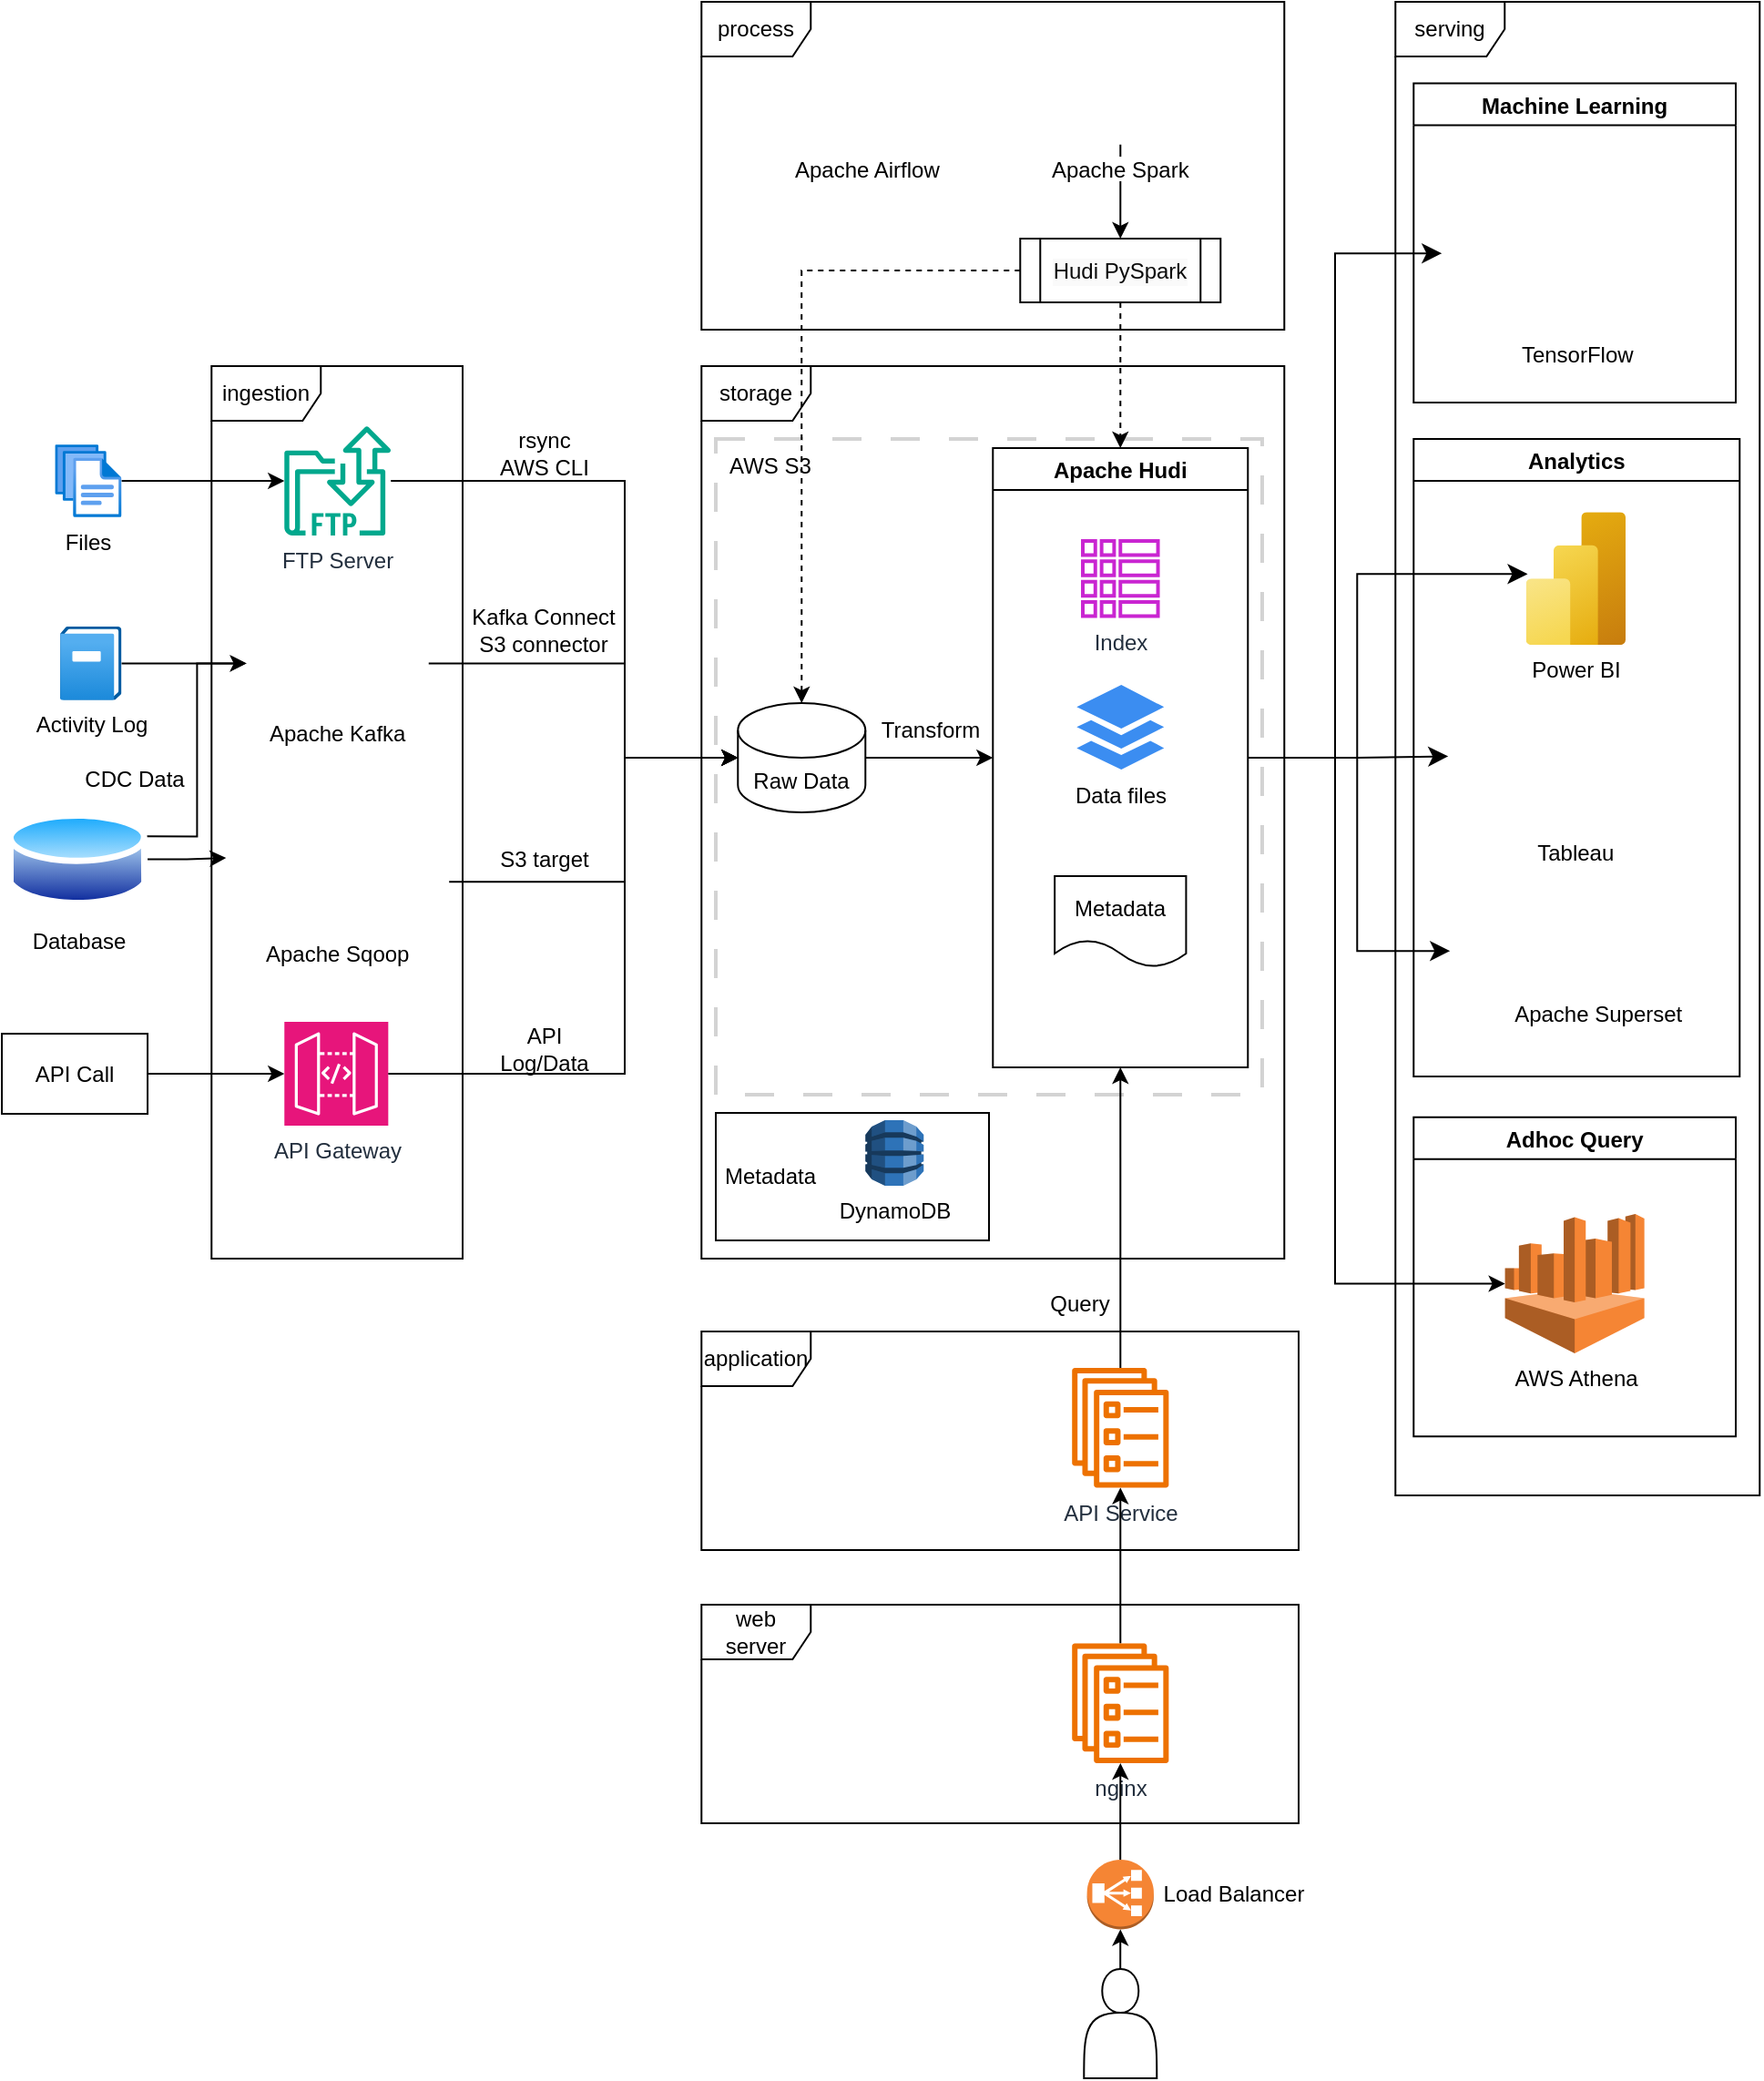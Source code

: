 <mxfile version="24.5.2" type="browser">
  <diagram name="Page-1" id="XugrxSnVwD3PYplyjFYF">
    <mxGraphModel dx="1269" dy="831" grid="1" gridSize="10" guides="1" tooltips="1" connect="1" arrows="1" fold="1" page="1" pageScale="1" pageWidth="1654" pageHeight="1169" math="0" shadow="0">
      <root>
        <mxCell id="0" />
        <mxCell id="1" parent="0" />
        <mxCell id="MCUu8Qmk2MvZh9hCwf4a-47" value="" style="rounded=0;whiteSpace=wrap;html=1;fillColor=none;strokeColor=#d3d3d3;strokeWidth=2;align=left;dashed=1;dashPattern=8 8;" vertex="1" parent="1">
          <mxGeometry x="420" y="250" width="300" height="360" as="geometry" />
        </mxCell>
        <mxCell id="SaoGGF3JRgy1pyxxIne--4" style="edgeStyle=orthogonalEdgeStyle;rounded=0;orthogonalLoop=1;jettySize=auto;html=1;" parent="1" source="SaoGGF3JRgy1pyxxIne--1" target="SaoGGF3JRgy1pyxxIne--3" edge="1">
          <mxGeometry relative="1" as="geometry" />
        </mxCell>
        <mxCell id="SaoGGF3JRgy1pyxxIne--1" value="Files" style="image;aspect=fixed;html=1;points=[];align=center;fontSize=12;image=img/lib/azure2/general/Files.svg;" parent="1" vertex="1">
          <mxGeometry x="57.18" y="253" width="36.57" height="40" as="geometry" />
        </mxCell>
        <mxCell id="SaoGGF3JRgy1pyxxIne--2" value="ingestion" style="shape=umlFrame;whiteSpace=wrap;html=1;pointerEvents=0;" parent="1" vertex="1">
          <mxGeometry x="143.14" y="210" width="137.86" height="490" as="geometry" />
        </mxCell>
        <mxCell id="SaoGGF3JRgy1pyxxIne--3" value="FTP Server" style="sketch=0;outlineConnect=0;fontColor=#232F3E;gradientColor=none;fillColor=#01A88D;strokeColor=none;dashed=0;verticalLabelPosition=bottom;verticalAlign=top;align=center;html=1;fontSize=12;fontStyle=0;aspect=fixed;shape=mxgraph.aws4.transfer_for_ftp_resource;" parent="1" vertex="1">
          <mxGeometry x="183.14" y="243" width="58.46" height="60" as="geometry" />
        </mxCell>
        <mxCell id="SaoGGF3JRgy1pyxxIne--8" style="edgeStyle=orthogonalEdgeStyle;rounded=0;orthogonalLoop=1;jettySize=auto;html=1;entryX=0;entryY=0.5;entryDx=0;entryDy=0;" parent="1" source="SaoGGF3JRgy1pyxxIne--5" target="SaoGGF3JRgy1pyxxIne--7" edge="1">
          <mxGeometry relative="1" as="geometry" />
        </mxCell>
        <mxCell id="SaoGGF3JRgy1pyxxIne--5" value="Activity Log" style="image;aspect=fixed;html=1;points=[];align=center;fontSize=12;image=img/lib/azure2/management_governance/Activity_Log.svg;" parent="1" vertex="1">
          <mxGeometry x="60.0" y="353.04" width="33.75" height="40.38" as="geometry" />
        </mxCell>
        <mxCell id="SaoGGF3JRgy1pyxxIne--7" value="Apache Kafka" style="shape=image;verticalLabelPosition=bottom;labelBackgroundColor=default;verticalAlign=top;aspect=fixed;imageAspect=0;image=https://codefactorygroup.com/case-studies/wp-content/uploads/2021/05/apache-kafka-1110x550.png;" parent="1" vertex="1">
          <mxGeometry x="162.37" y="348.45" width="100" height="49.55" as="geometry" />
        </mxCell>
        <mxCell id="SaoGGF3JRgy1pyxxIne--11" style="edgeStyle=orthogonalEdgeStyle;rounded=0;orthogonalLoop=1;jettySize=auto;html=1;entryX=0;entryY=0.25;entryDx=0;entryDy=0;" parent="1" source="MCUu8Qmk2MvZh9hCwf4a-64" target="MCUu8Qmk2MvZh9hCwf4a-63" edge="1">
          <mxGeometry relative="1" as="geometry">
            <mxPoint x="108.38" y="487" as="sourcePoint" />
            <mxPoint x="183.14" y="487" as="targetPoint" />
          </mxGeometry>
        </mxCell>
        <mxCell id="SaoGGF3JRgy1pyxxIne--12" value="storage" style="shape=umlFrame;whiteSpace=wrap;html=1;pointerEvents=0;" parent="1" vertex="1">
          <mxGeometry x="412.14" y="210" width="320" height="490" as="geometry" />
        </mxCell>
        <mxCell id="SaoGGF3JRgy1pyxxIne--23" style="edgeStyle=orthogonalEdgeStyle;rounded=0;orthogonalLoop=1;jettySize=auto;html=1;entryX=0;entryY=0.5;entryDx=0;entryDy=0;" parent="1" source="SaoGGF3JRgy1pyxxIne--13" edge="1" target="SaoGGF3JRgy1pyxxIne--19">
          <mxGeometry relative="1" as="geometry">
            <mxPoint x="552.14" y="425" as="targetPoint" />
          </mxGeometry>
        </mxCell>
        <mxCell id="SaoGGF3JRgy1pyxxIne--13" value="Raw Data" style="shape=cylinder3;whiteSpace=wrap;html=1;boundedLbl=1;backgroundOutline=1;size=15;" parent="1" vertex="1">
          <mxGeometry x="432.14" y="395" width="70" height="60" as="geometry" />
        </mxCell>
        <mxCell id="SaoGGF3JRgy1pyxxIne--18" style="edgeStyle=orthogonalEdgeStyle;rounded=0;orthogonalLoop=1;jettySize=auto;html=1;entryX=0;entryY=0.5;entryDx=0;entryDy=0;entryPerimeter=0;" parent="1" source="SaoGGF3JRgy1pyxxIne--7" target="SaoGGF3JRgy1pyxxIne--13" edge="1">
          <mxGeometry relative="1" as="geometry">
            <Array as="points">
              <mxPoint x="370" y="373" />
              <mxPoint x="370" y="425" />
            </Array>
          </mxGeometry>
        </mxCell>
        <mxCell id="SaoGGF3JRgy1pyxxIne--19" value="Apache Hudi" style="swimlane;" parent="1" vertex="1">
          <mxGeometry x="572.14" y="255" width="140" height="340" as="geometry" />
        </mxCell>
        <mxCell id="SaoGGF3JRgy1pyxxIne--20" value="Data files" style="sketch=0;html=1;aspect=fixed;strokeColor=none;shadow=0;fillColor=#3B8DF1;verticalAlign=top;labelPosition=center;verticalLabelPosition=bottom;shape=mxgraph.gcp2.files" parent="SaoGGF3JRgy1pyxxIne--19" vertex="1">
          <mxGeometry x="46.01" y="130" width="47.97" height="46.53" as="geometry" />
        </mxCell>
        <mxCell id="SaoGGF3JRgy1pyxxIne--21" value="Index" style="sketch=0;outlineConnect=0;fontColor=#232F3E;gradientColor=none;fillColor=#C925D1;strokeColor=none;dashed=0;verticalLabelPosition=bottom;verticalAlign=top;align=center;html=1;fontSize=12;fontStyle=0;aspect=fixed;pointerEvents=1;shape=mxgraph.aws4.global_secondary_index;" parent="SaoGGF3JRgy1pyxxIne--19" vertex="1">
          <mxGeometry x="48.37" y="50" width="43.25" height="43.25" as="geometry" />
        </mxCell>
        <mxCell id="SaoGGF3JRgy1pyxxIne--24" value="process" style="shape=umlFrame;whiteSpace=wrap;html=1;pointerEvents=0;" parent="1" vertex="1">
          <mxGeometry x="412.14" y="10" width="320" height="180" as="geometry" />
        </mxCell>
        <mxCell id="MCUu8Qmk2MvZh9hCwf4a-35" style="edgeStyle=orthogonalEdgeStyle;rounded=0;orthogonalLoop=1;jettySize=auto;html=1;entryX=0.5;entryY=0;entryDx=0;entryDy=0;" edge="1" parent="1" source="SaoGGF3JRgy1pyxxIne--26" target="SaoGGF3JRgy1pyxxIne--29">
          <mxGeometry relative="1" as="geometry" />
        </mxCell>
        <mxCell id="SaoGGF3JRgy1pyxxIne--26" value="Apache Spark" style="shape=image;verticalLabelPosition=bottom;labelBackgroundColor=default;verticalAlign=top;aspect=fixed;imageAspect=0;image=https://seeklogo.com/images/S/spark-logo-4E6482B444-seeklogo.com.png;" parent="1" vertex="1">
          <mxGeometry x="598.27" y="43.03" width="87.73" height="45.34" as="geometry" />
        </mxCell>
        <mxCell id="SaoGGF3JRgy1pyxxIne--34" value="" style="edgeStyle=orthogonalEdgeStyle;rounded=0;orthogonalLoop=1;jettySize=auto;html=1;entryX=0.5;entryY=0;entryDx=0;entryDy=0;dashed=1;" parent="1" source="SaoGGF3JRgy1pyxxIne--29" target="SaoGGF3JRgy1pyxxIne--19" edge="1">
          <mxGeometry relative="1" as="geometry" />
        </mxCell>
        <mxCell id="SaoGGF3JRgy1pyxxIne--29" value="&lt;h2 style=&quot;border-width: 0px; border-style: solid; box-sizing: border-box; border-color: var(--chakra-colors-gray-200); overflow-wrap: break-word; outline-color: var(--chakra-colors-blue-500); margin-top: var(--chakra-space-10); margin-right: 0px; margin-bottom: var(--chakra-space-2); margin-left: 0px; font-size: var(--chakra-fontSizes-2xl); font-weight: 400; font-family: var(--chakra-fonts-heading); line-height: var(--chakra-lineHeights-tallest); color: rgb(11, 11, 11); text-align: start; background-color: rgb(250, 250, 250);&quot; class=&quot;chakra-heading css-fz7yxd&quot;&gt;Hudi PySpark&lt;/h2&gt;" style="shape=process;whiteSpace=wrap;html=1;backgroundOutline=1;" parent="1" vertex="1">
          <mxGeometry x="587.14" y="140" width="110" height="35" as="geometry" />
        </mxCell>
        <mxCell id="SaoGGF3JRgy1pyxxIne--35" style="edgeStyle=orthogonalEdgeStyle;rounded=0;orthogonalLoop=1;jettySize=auto;html=1;entryX=0.5;entryY=0;entryDx=0;entryDy=0;entryPerimeter=0;dashed=1;" parent="1" source="SaoGGF3JRgy1pyxxIne--29" target="SaoGGF3JRgy1pyxxIne--13" edge="1">
          <mxGeometry relative="1" as="geometry" />
        </mxCell>
        <mxCell id="MCUu8Qmk2MvZh9hCwf4a-36" style="edgeStyle=orthogonalEdgeStyle;rounded=0;orthogonalLoop=1;jettySize=auto;html=1;entryX=0.5;entryY=1;entryDx=0;entryDy=0;" edge="1" parent="1" source="MCUu8Qmk2MvZh9hCwf4a-11" target="SaoGGF3JRgy1pyxxIne--19">
          <mxGeometry relative="1" as="geometry" />
        </mxCell>
        <mxCell id="MCUu8Qmk2MvZh9hCwf4a-11" value="API Service" style="sketch=0;outlineConnect=0;fontColor=#232F3E;gradientColor=none;fillColor=#ED7100;strokeColor=none;dashed=0;verticalLabelPosition=bottom;verticalAlign=top;align=center;html=1;fontSize=12;fontStyle=0;aspect=fixed;pointerEvents=1;shape=mxgraph.aws4.ecs_service;" vertex="1" parent="1">
          <mxGeometry x="615.42" y="760" width="53.44" height="65.77" as="geometry" />
        </mxCell>
        <mxCell id="MCUu8Qmk2MvZh9hCwf4a-19" value="application" style="shape=umlFrame;whiteSpace=wrap;html=1;pointerEvents=0;" vertex="1" parent="1">
          <mxGeometry x="412.14" y="740" width="327.86" height="120" as="geometry" />
        </mxCell>
        <mxCell id="MCUu8Qmk2MvZh9hCwf4a-25" value="" style="edgeStyle=elbowEdgeStyle;elbow=horizontal;endArrow=classic;html=1;curved=0;rounded=0;endSize=8;startSize=8;exitX=1;exitY=0.5;exitDx=0;exitDy=0;entryX=0;entryY=0.5;entryDx=0;entryDy=0;" edge="1" parent="1" source="SaoGGF3JRgy1pyxxIne--19" target="MCUu8Qmk2MvZh9hCwf4a-2">
          <mxGeometry width="50" height="50" relative="1" as="geometry">
            <mxPoint x="722.14" y="435" as="sourcePoint" />
            <mxPoint x="870.14" y="752" as="targetPoint" />
            <Array as="points">
              <mxPoint x="772.14" y="590" />
            </Array>
          </mxGeometry>
        </mxCell>
        <mxCell id="MCUu8Qmk2MvZh9hCwf4a-26" value="" style="edgeStyle=elbowEdgeStyle;elbow=horizontal;endArrow=classic;html=1;curved=0;rounded=0;endSize=8;startSize=8;exitX=1;exitY=0.5;exitDx=0;exitDy=0;entryX=0.018;entryY=0.466;entryDx=0;entryDy=0;entryPerimeter=0;" edge="1" parent="1" source="SaoGGF3JRgy1pyxxIne--19" target="MCUu8Qmk2MvZh9hCwf4a-1">
          <mxGeometry width="50" height="50" relative="1" as="geometry">
            <mxPoint x="722.14" y="435" as="sourcePoint" />
            <mxPoint x="870.14" y="752" as="targetPoint" />
            <Array as="points">
              <mxPoint x="772.14" y="370" />
            </Array>
          </mxGeometry>
        </mxCell>
        <mxCell id="MCUu8Qmk2MvZh9hCwf4a-27" value="" style="shape=image;verticalLabelPosition=bottom;labelBackgroundColor=default;verticalAlign=top;aspect=fixed;imageAspect=0;image=https://1000logos.net/wp-content/uploads/2022/07/Kubernetes-Logo.png;" vertex="1" parent="1">
          <mxGeometry x="448.14" y="770.0" width="120" height="67.5" as="geometry" />
        </mxCell>
        <mxCell id="MCUu8Qmk2MvZh9hCwf4a-29" value="Query" style="text;html=1;align=center;verticalAlign=middle;whiteSpace=wrap;rounded=0;" vertex="1" parent="1">
          <mxGeometry x="590" y="710" width="60" height="30" as="geometry" />
        </mxCell>
        <mxCell id="MCUu8Qmk2MvZh9hCwf4a-30" value="Transform" style="text;html=1;align=center;verticalAlign=middle;whiteSpace=wrap;rounded=0;" vertex="1" parent="1">
          <mxGeometry x="508.14" y="395" width="60" height="30" as="geometry" />
        </mxCell>
        <mxCell id="MCUu8Qmk2MvZh9hCwf4a-32" value="Apache Airflow" style="shape=image;verticalLabelPosition=bottom;labelBackgroundColor=default;verticalAlign=top;aspect=fixed;imageAspect=0;image=https://upload.wikimedia.org/wikipedia/commons/thumb/d/de/AirflowLogo.png/1200px-AirflowLogo.png;" vertex="1" parent="1">
          <mxGeometry x="455.2" y="51.25" width="96" height="37.12" as="geometry" />
        </mxCell>
        <mxCell id="MCUu8Qmk2MvZh9hCwf4a-7" value="Apache Superset" style="shape=image;verticalLabelPosition=bottom;labelBackgroundColor=default;verticalAlign=top;aspect=fixed;imageAspect=0;image=https://upload.wikimedia.org/wikipedia/commons/thumb/0/0e/Superset_logo.svg/2560px-Superset_logo.svg.png;" vertex="1" parent="1">
          <mxGeometry x="823.14" y="510" width="162.92" height="42.22" as="geometry" />
        </mxCell>
        <mxCell id="MCUu8Qmk2MvZh9hCwf4a-24" value="" style="edgeStyle=elbowEdgeStyle;elbow=horizontal;endArrow=classic;html=1;curved=0;rounded=0;endSize=8;startSize=8;exitX=1;exitY=0.5;exitDx=0;exitDy=0;" edge="1" parent="1" source="SaoGGF3JRgy1pyxxIne--19" target="MCUu8Qmk2MvZh9hCwf4a-7">
          <mxGeometry width="50" height="50" relative="1" as="geometry">
            <mxPoint x="742.14" y="435" as="sourcePoint" />
            <mxPoint x="890.14" y="752" as="targetPoint" />
            <Array as="points">
              <mxPoint x="772.14" y="470" />
            </Array>
          </mxGeometry>
        </mxCell>
        <mxCell id="SaoGGF3JRgy1pyxxIne--33" value="serving" style="shape=umlFrame;whiteSpace=wrap;html=1;pointerEvents=0;" parent="1" vertex="1">
          <mxGeometry x="793.14" y="10" width="200" height="820" as="geometry" />
        </mxCell>
        <mxCell id="MCUu8Qmk2MvZh9hCwf4a-12" value="Analytics" style="swimlane;" vertex="1" parent="1">
          <mxGeometry x="803.14" y="250" width="179" height="350" as="geometry" />
        </mxCell>
        <mxCell id="MCUu8Qmk2MvZh9hCwf4a-2" value="Tableau" style="shape=image;verticalLabelPosition=bottom;labelBackgroundColor=default;verticalAlign=top;aspect=fixed;imageAspect=0;image=https://1000logos.net/wp-content/uploads/2022/03/Tableau-Logo.png;" vertex="1" parent="MCUu8Qmk2MvZh9hCwf4a-12">
          <mxGeometry x="19" y="134.85" width="140" height="78.75" as="geometry" />
        </mxCell>
        <mxCell id="MCUu8Qmk2MvZh9hCwf4a-1" value="Power BI" style="image;aspect=fixed;html=1;points=[];align=center;fontSize=12;image=img/lib/azure2/analytics/Power_BI_Embedded.svg;" vertex="1" parent="MCUu8Qmk2MvZh9hCwf4a-12">
          <mxGeometry x="61.63" y="40.13" width="54.75" height="73" as="geometry" />
        </mxCell>
        <mxCell id="MCUu8Qmk2MvZh9hCwf4a-37" value="web server" style="shape=umlFrame;whiteSpace=wrap;html=1;pointerEvents=0;" vertex="1" parent="1">
          <mxGeometry x="412.14" y="890" width="327.86" height="120" as="geometry" />
        </mxCell>
        <mxCell id="MCUu8Qmk2MvZh9hCwf4a-40" style="edgeStyle=orthogonalEdgeStyle;rounded=0;orthogonalLoop=1;jettySize=auto;html=1;" edge="1" parent="1" source="MCUu8Qmk2MvZh9hCwf4a-38" target="MCUu8Qmk2MvZh9hCwf4a-11">
          <mxGeometry relative="1" as="geometry" />
        </mxCell>
        <mxCell id="MCUu8Qmk2MvZh9hCwf4a-38" value="nginx" style="sketch=0;outlineConnect=0;fontColor=#232F3E;gradientColor=none;fillColor=#ED7100;strokeColor=none;dashed=0;verticalLabelPosition=bottom;verticalAlign=top;align=center;html=1;fontSize=12;fontStyle=0;aspect=fixed;pointerEvents=1;shape=mxgraph.aws4.ecs_service;" vertex="1" parent="1">
          <mxGeometry x="615.42" y="911.25" width="53.44" height="65.77" as="geometry" />
        </mxCell>
        <mxCell id="MCUu8Qmk2MvZh9hCwf4a-39" value="" style="shape=image;verticalLabelPosition=bottom;labelBackgroundColor=default;verticalAlign=top;aspect=fixed;imageAspect=0;image=https://1000logos.net/wp-content/uploads/2022/07/Kubernetes-Logo.png;" vertex="1" parent="1">
          <mxGeometry x="448.14" y="921.25" width="120" height="67.5" as="geometry" />
        </mxCell>
        <mxCell id="MCUu8Qmk2MvZh9hCwf4a-44" style="edgeStyle=orthogonalEdgeStyle;rounded=0;orthogonalLoop=1;jettySize=auto;html=1;" edge="1" parent="1" source="MCUu8Qmk2MvZh9hCwf4a-41" target="MCUu8Qmk2MvZh9hCwf4a-38">
          <mxGeometry relative="1" as="geometry" />
        </mxCell>
        <mxCell id="MCUu8Qmk2MvZh9hCwf4a-41" value="" style="outlineConnect=0;dashed=0;verticalLabelPosition=bottom;verticalAlign=top;align=center;html=1;shape=mxgraph.aws3.classic_load_balancer;fillColor=#F58534;gradientColor=none;" vertex="1" parent="1">
          <mxGeometry x="623.82" y="1030.0" width="36.64" height="38.23" as="geometry" />
        </mxCell>
        <mxCell id="MCUu8Qmk2MvZh9hCwf4a-42" value="" style="shape=actor;whiteSpace=wrap;html=1;" vertex="1" parent="1">
          <mxGeometry x="622.14" y="1090" width="40" height="60" as="geometry" />
        </mxCell>
        <mxCell id="MCUu8Qmk2MvZh9hCwf4a-43" style="edgeStyle=orthogonalEdgeStyle;rounded=0;orthogonalLoop=1;jettySize=auto;html=1;entryX=0.5;entryY=1;entryDx=0;entryDy=0;entryPerimeter=0;" edge="1" parent="1" source="MCUu8Qmk2MvZh9hCwf4a-42" target="MCUu8Qmk2MvZh9hCwf4a-41">
          <mxGeometry relative="1" as="geometry" />
        </mxCell>
        <mxCell id="MCUu8Qmk2MvZh9hCwf4a-48" value="AWS S3" style="text;html=1;align=center;verticalAlign=middle;whiteSpace=wrap;rounded=0;" vertex="1" parent="1">
          <mxGeometry x="420" y="250" width="60" height="30" as="geometry" />
        </mxCell>
        <mxCell id="MCUu8Qmk2MvZh9hCwf4a-49" value="Metadata" style="shape=document;whiteSpace=wrap;html=1;boundedLbl=1;dashed=0;flipH=1;" vertex="1" parent="1">
          <mxGeometry x="606.07" y="490" width="72.14" height="50" as="geometry" />
        </mxCell>
        <mxCell id="MCUu8Qmk2MvZh9hCwf4a-50" value="Load Balancer" style="text;html=1;align=center;verticalAlign=middle;whiteSpace=wrap;rounded=0;" vertex="1" parent="1">
          <mxGeometry x="662.14" y="1034.11" width="84.58" height="30" as="geometry" />
        </mxCell>
        <mxCell id="MCUu8Qmk2MvZh9hCwf4a-53" value="" style="shape=image;verticalLabelPosition=bottom;labelBackgroundColor=default;verticalAlign=top;aspect=fixed;imageAspect=0;image=https://blog.uber-cdn.com/cdn-cgi/image/width=2160,quality=80,onerror=redirect,format=auto/wp-content/uploads/2019/04/Facebook-1.png;" vertex="1" parent="1">
          <mxGeometry x="600" y="550" width="86" height="45.14" as="geometry" />
        </mxCell>
        <mxCell id="MCUu8Qmk2MvZh9hCwf4a-54" value="Machine Learning" style="swimlane;" vertex="1" parent="1">
          <mxGeometry x="803.14" y="54.81" width="176.86" height="175.19" as="geometry" />
        </mxCell>
        <mxCell id="MCUu8Qmk2MvZh9hCwf4a-56" value="TensorFlow" style="shape=image;verticalLabelPosition=bottom;labelBackgroundColor=default;verticalAlign=top;aspect=fixed;imageAspect=0;image=https://www.tensorflow.org/static/images/tf_logo_social.png;" vertex="1" parent="MCUu8Qmk2MvZh9hCwf4a-54">
          <mxGeometry x="15.5" y="51.38" width="149" height="83.81" as="geometry" />
        </mxCell>
        <mxCell id="MCUu8Qmk2MvZh9hCwf4a-58" value="" style="edgeStyle=elbowEdgeStyle;elbow=horizontal;endArrow=classic;html=1;curved=0;rounded=0;endSize=8;startSize=8;entryX=0;entryY=0.5;entryDx=0;entryDy=0;exitX=1;exitY=0.5;exitDx=0;exitDy=0;" edge="1" parent="1" source="SaoGGF3JRgy1pyxxIne--19" target="MCUu8Qmk2MvZh9hCwf4a-56">
          <mxGeometry width="50" height="50" relative="1" as="geometry">
            <mxPoint x="722" y="435" as="sourcePoint" />
            <mxPoint x="864" y="321" as="targetPoint" />
            <Array as="points">
              <mxPoint x="760" y="290" />
            </Array>
          </mxGeometry>
        </mxCell>
        <mxCell id="MCUu8Qmk2MvZh9hCwf4a-63" value="Apache Sqoop" style="shape=image;verticalLabelPosition=bottom;labelBackgroundColor=default;verticalAlign=top;aspect=fixed;imageAspect=0;image=https://miro.medium.com/v2/resize:fit:1206/1*G86aStrodpGOsxauvcqP5w.png;" vertex="1" parent="1">
          <mxGeometry x="151.15" y="467" width="122.44" height="52.19" as="geometry" />
        </mxCell>
        <mxCell id="MCUu8Qmk2MvZh9hCwf4a-72" style="edgeStyle=orthogonalEdgeStyle;rounded=0;orthogonalLoop=1;jettySize=auto;html=1;entryX=0;entryY=0.5;entryDx=0;entryDy=0;exitX=1;exitY=0.25;exitDx=0;exitDy=0;" edge="1" parent="1" source="MCUu8Qmk2MvZh9hCwf4a-64" target="SaoGGF3JRgy1pyxxIne--7">
          <mxGeometry relative="1" as="geometry" />
        </mxCell>
        <mxCell id="MCUu8Qmk2MvZh9hCwf4a-64" value="Database" style="image;aspect=fixed;perimeter=ellipsePerimeter;html=1;align=center;shadow=0;dashed=0;spacingTop=3;image=img/lib/active_directory/database.svg;" vertex="1" parent="1">
          <mxGeometry x="31" y="452.22" width="77.03" height="57" as="geometry" />
        </mxCell>
        <mxCell id="MCUu8Qmk2MvZh9hCwf4a-65" value="rsync&lt;div&gt;AWS CLI&lt;/div&gt;" style="text;html=1;align=center;verticalAlign=middle;whiteSpace=wrap;rounded=0;" vertex="1" parent="1">
          <mxGeometry x="295.65" y="243" width="60" height="30" as="geometry" />
        </mxCell>
        <mxCell id="MCUu8Qmk2MvZh9hCwf4a-67" value="Kafka Connect S3 connector" style="text;html=1;align=center;verticalAlign=middle;whiteSpace=wrap;rounded=0;" vertex="1" parent="1">
          <mxGeometry x="279.17" y="340" width="92.97" height="30" as="geometry" />
        </mxCell>
        <mxCell id="MCUu8Qmk2MvZh9hCwf4a-69" value="CDC Data" style="text;html=1;align=center;verticalAlign=middle;whiteSpace=wrap;rounded=0;" vertex="1" parent="1">
          <mxGeometry x="71.0" y="422.22" width="60" height="30" as="geometry" />
        </mxCell>
        <mxCell id="MCUu8Qmk2MvZh9hCwf4a-70" style="edgeStyle=orthogonalEdgeStyle;rounded=0;orthogonalLoop=1;jettySize=auto;html=1;entryX=0;entryY=0.5;entryDx=0;entryDy=0;entryPerimeter=0;" edge="1" parent="1" source="SaoGGF3JRgy1pyxxIne--3" target="SaoGGF3JRgy1pyxxIne--13">
          <mxGeometry relative="1" as="geometry">
            <Array as="points">
              <mxPoint x="370" y="273" />
              <mxPoint x="370" y="425" />
            </Array>
          </mxGeometry>
        </mxCell>
        <mxCell id="MCUu8Qmk2MvZh9hCwf4a-71" style="edgeStyle=orthogonalEdgeStyle;rounded=0;orthogonalLoop=1;jettySize=auto;html=1;entryX=0;entryY=0.5;entryDx=0;entryDy=0;entryPerimeter=0;" edge="1" parent="1" source="MCUu8Qmk2MvZh9hCwf4a-63" target="SaoGGF3JRgy1pyxxIne--13">
          <mxGeometry relative="1" as="geometry">
            <Array as="points">
              <mxPoint x="370" y="493" />
              <mxPoint x="370" y="425" />
            </Array>
          </mxGeometry>
        </mxCell>
        <mxCell id="MCUu8Qmk2MvZh9hCwf4a-73" value="API Gateway" style="sketch=0;points=[[0,0,0],[0.25,0,0],[0.5,0,0],[0.75,0,0],[1,0,0],[0,1,0],[0.25,1,0],[0.5,1,0],[0.75,1,0],[1,1,0],[0,0.25,0],[0,0.5,0],[0,0.75,0],[1,0.25,0],[1,0.5,0],[1,0.75,0]];outlineConnect=0;fontColor=#232F3E;fillColor=#E7157B;strokeColor=#ffffff;dashed=0;verticalLabelPosition=bottom;verticalAlign=top;align=center;html=1;fontSize=12;fontStyle=0;aspect=fixed;shape=mxgraph.aws4.resourceIcon;resIcon=mxgraph.aws4.api_gateway;" vertex="1" parent="1">
          <mxGeometry x="183.14" y="570" width="57.03" height="57.03" as="geometry" />
        </mxCell>
        <mxCell id="MCUu8Qmk2MvZh9hCwf4a-74" value="API Call" style="rounded=0;whiteSpace=wrap;html=1;" vertex="1" parent="1">
          <mxGeometry x="28.03" y="576.53" width="80" height="43.98" as="geometry" />
        </mxCell>
        <mxCell id="MCUu8Qmk2MvZh9hCwf4a-75" style="edgeStyle=orthogonalEdgeStyle;rounded=0;orthogonalLoop=1;jettySize=auto;html=1;entryX=0;entryY=0.5;entryDx=0;entryDy=0;entryPerimeter=0;" edge="1" parent="1" source="MCUu8Qmk2MvZh9hCwf4a-74" target="MCUu8Qmk2MvZh9hCwf4a-73">
          <mxGeometry relative="1" as="geometry" />
        </mxCell>
        <mxCell id="MCUu8Qmk2MvZh9hCwf4a-76" style="edgeStyle=orthogonalEdgeStyle;rounded=0;orthogonalLoop=1;jettySize=auto;html=1;entryX=0;entryY=0.5;entryDx=0;entryDy=0;entryPerimeter=0;" edge="1" parent="1" source="MCUu8Qmk2MvZh9hCwf4a-73" target="SaoGGF3JRgy1pyxxIne--13">
          <mxGeometry relative="1" as="geometry">
            <Array as="points">
              <mxPoint x="370" y="599" />
              <mxPoint x="370" y="425" />
            </Array>
          </mxGeometry>
        </mxCell>
        <mxCell id="MCUu8Qmk2MvZh9hCwf4a-77" value="S3 target" style="text;html=1;align=center;verticalAlign=middle;whiteSpace=wrap;rounded=0;" vertex="1" parent="1">
          <mxGeometry x="295.65" y="465.72" width="60" height="30" as="geometry" />
        </mxCell>
        <mxCell id="MCUu8Qmk2MvZh9hCwf4a-78" value="API Log/Data" style="text;html=1;align=center;verticalAlign=middle;whiteSpace=wrap;rounded=0;" vertex="1" parent="1">
          <mxGeometry x="295.65" y="570" width="60" height="30" as="geometry" />
        </mxCell>
        <mxCell id="MCUu8Qmk2MvZh9hCwf4a-81" value="Adhoc Query" style="swimlane;" vertex="1" parent="1">
          <mxGeometry x="803.14" y="622.41" width="176.86" height="175.19" as="geometry" />
        </mxCell>
        <mxCell id="MCUu8Qmk2MvZh9hCwf4a-80" value="AWS Athena" style="outlineConnect=0;dashed=0;verticalLabelPosition=bottom;verticalAlign=top;align=center;html=1;shape=mxgraph.aws3.athena;fillColor=#F58534;gradientColor=none;" vertex="1" parent="MCUu8Qmk2MvZh9hCwf4a-81">
          <mxGeometry x="50.18" y="53.09" width="76.5" height="76.5" as="geometry" />
        </mxCell>
        <mxCell id="MCUu8Qmk2MvZh9hCwf4a-83" style="edgeStyle=orthogonalEdgeStyle;rounded=0;orthogonalLoop=1;jettySize=auto;html=1;entryX=0;entryY=0.5;entryDx=0;entryDy=0;entryPerimeter=0;" edge="1" parent="1" source="SaoGGF3JRgy1pyxxIne--19" target="MCUu8Qmk2MvZh9hCwf4a-80">
          <mxGeometry relative="1" as="geometry">
            <Array as="points">
              <mxPoint x="760" y="425" />
              <mxPoint x="760" y="714" />
            </Array>
          </mxGeometry>
        </mxCell>
        <mxCell id="MCUu8Qmk2MvZh9hCwf4a-84" value="" style="rounded=0;whiteSpace=wrap;html=1;" vertex="1" parent="1">
          <mxGeometry x="420" y="620" width="150" height="70" as="geometry" />
        </mxCell>
        <mxCell id="MCUu8Qmk2MvZh9hCwf4a-85" value="Metadata" style="text;html=1;align=center;verticalAlign=middle;whiteSpace=wrap;rounded=0;" vertex="1" parent="1">
          <mxGeometry x="420" y="640" width="60" height="30" as="geometry" />
        </mxCell>
        <mxCell id="MCUu8Qmk2MvZh9hCwf4a-86" value="DynamoDB" style="outlineConnect=0;dashed=0;verticalLabelPosition=bottom;verticalAlign=top;align=center;html=1;shape=mxgraph.aws3.dynamo_db;fillColor=#2E73B8;gradientColor=none;" vertex="1" parent="1">
          <mxGeometry x="502.14" y="624" width="32" height="36" as="geometry" />
        </mxCell>
      </root>
    </mxGraphModel>
  </diagram>
</mxfile>
